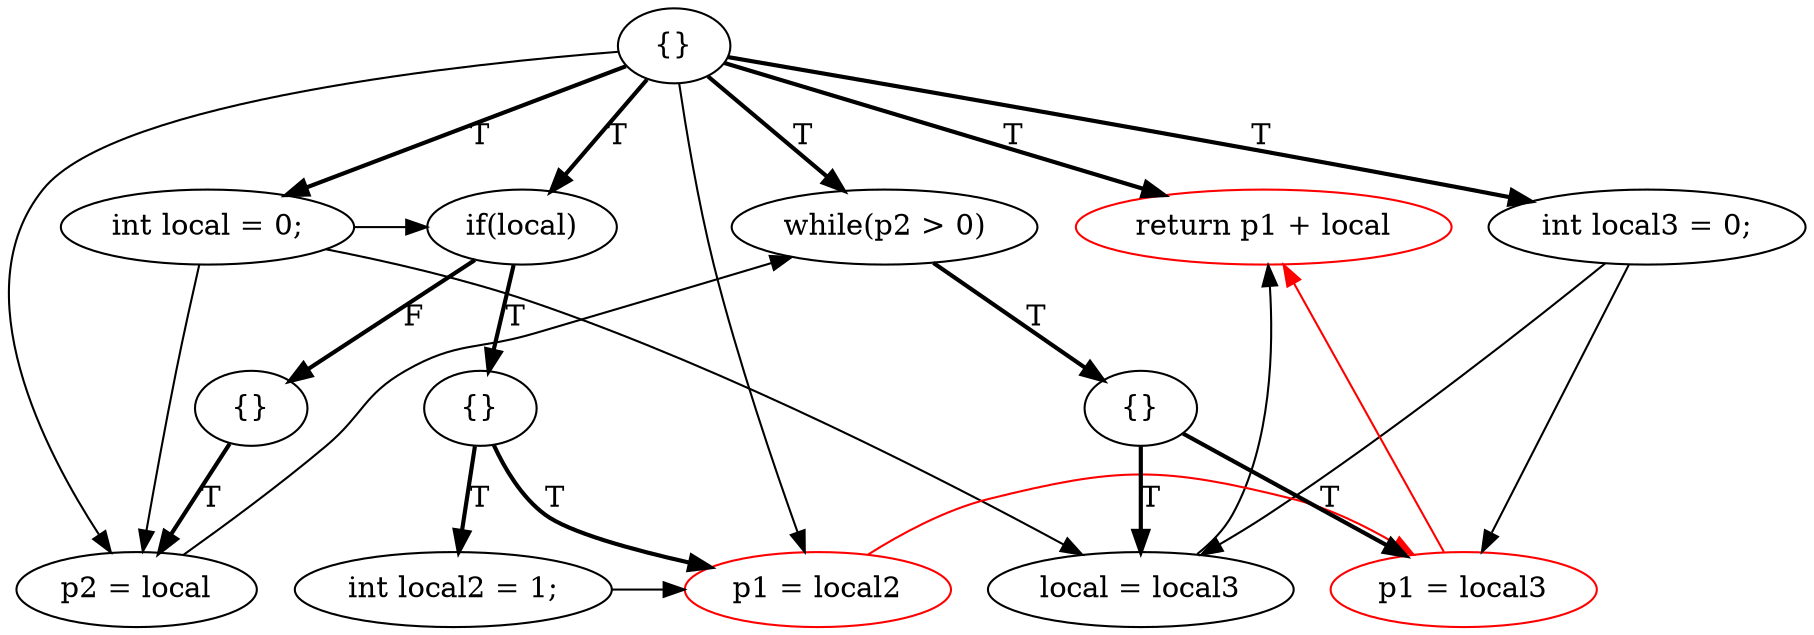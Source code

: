 digraph {
rankdir=TD;
0[label="{}"]; 
0 -> 1[label="T",style=bold];
1[label="int local = 0;"];
1 -> 5;
1 -> 7;
1 -> 9;
0 -> 2[label="T",style=bold];
2[label="int local3 = 0;"];
2 -> 6;
2 -> 7;
0 -> 9[label="T",style=bold];
9[label="if(local)"]; 
9 -> 10[label="T",style=bold];
10[label="{}"]; 
10 -> 3[label="T",style=bold];
3[label="int local2 = 1;"];
3 -> 4;
10 -> 4[label="T",style=bold];
4[label="p1 = local2",color=red];
4 -> 6[color=red];
9 -> 11[label="F",style=bold];
11[label="{}"]; 
11 -> 5[label="T",style=bold];
5[label="p2 = local"];
5 -> 12;
0 -> 12[label="T",style=bold];
12[label="while(p2 > 0)"]; 
12 -> 13[label="T",style=bold];
13[label="{}"]; 
13 -> 6[label="T",style=bold];
6[label="p1 = local3",color=red];
6 -> 8[color=red];
13 -> 7[label="T",style=bold];
7[label="local = local3"];
7 -> 8;
0 -> 8[label="T",style=bold];
8[label="return p1 + local",color=red];
0 -> 4;
0 -> 5;
{ rank=same 1 2 9 12 8 }{ rank=same 10 11 13 }{ rank=same 3 4 5 6 7 }
}